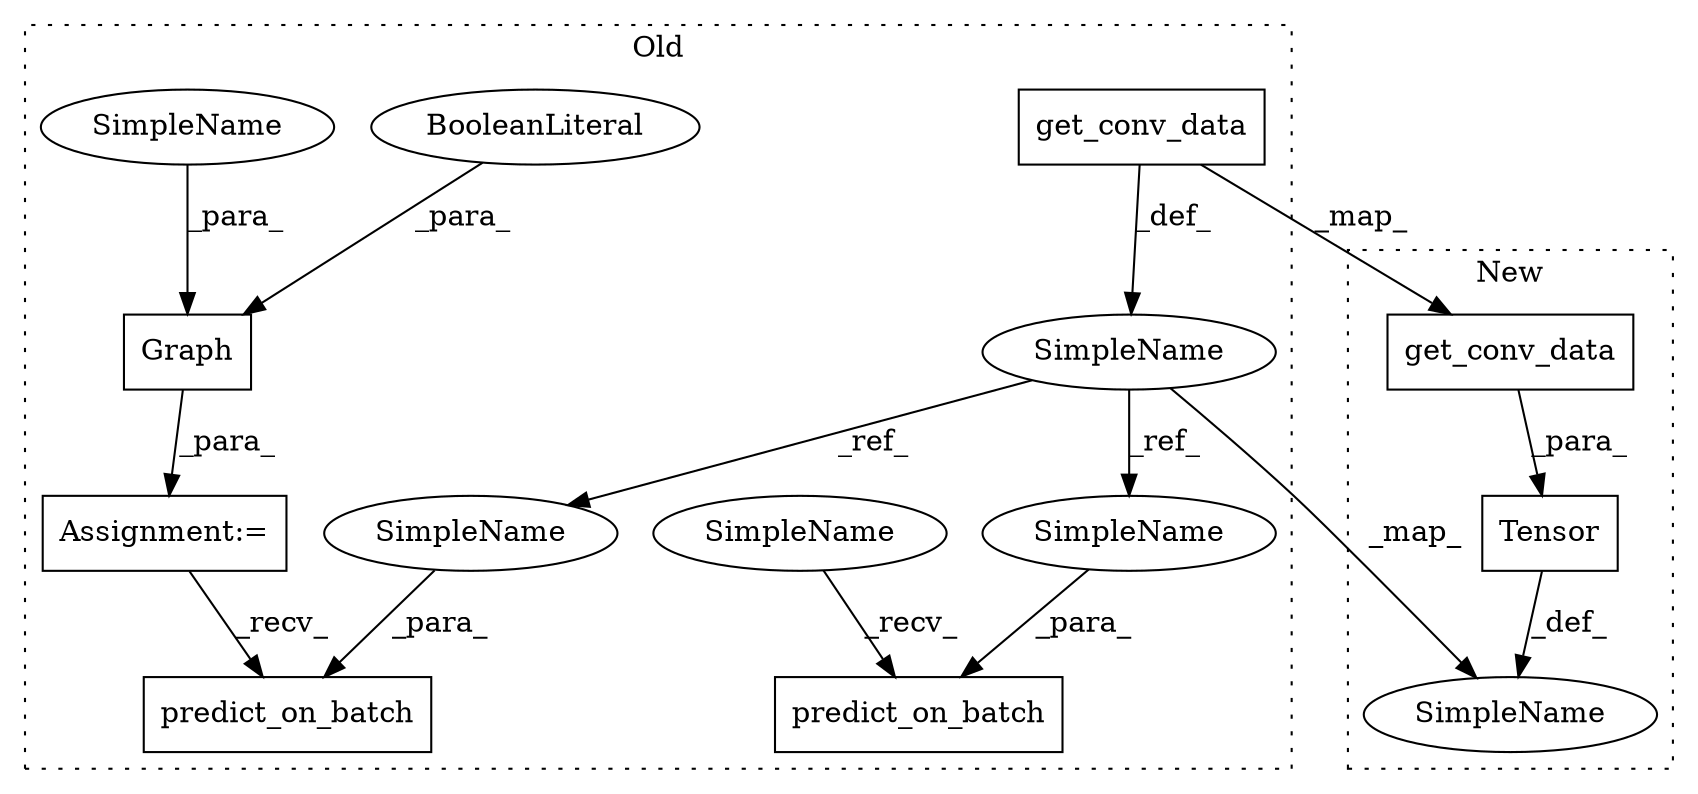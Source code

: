 digraph G {
subgraph cluster0 {
1 [label="get_conv_data" a="32" s="3265" l="15" shape="box"];
4 [label="predict_on_batch" a="32" s="3362,3389" l="17,1" shape="box"];
5 [label="Graph" a="32" s="3162,3178" l="6,1" shape="box"];
6 [label="BooleanLiteral" a="9" s="3174" l="4" shape="ellipse"];
7 [label="SimpleName" a="42" s="3254" l="10" shape="ellipse"];
9 [label="predict_on_batch" a="32" s="3300,3327" l="17,1" shape="box"];
10 [label="Assignment:=" a="7" s="3161" l="1" shape="box"];
11 [label="SimpleName" a="42" s="3379" l="10" shape="ellipse"];
12 [label="SimpleName" a="42" s="3317" l="10" shape="ellipse"];
13 [label="SimpleName" a="42" s="3168" l="5" shape="ellipse"];
14 [label="SimpleName" a="42" s="3294" l="5" shape="ellipse"];
label = "Old";
style="dotted";
}
subgraph cluster1 {
2 [label="get_conv_data" a="32" s="3411" l="15" shape="box"];
3 [label="Tensor" a="32" s="3404,3426" l="7,1" shape="box"];
8 [label="SimpleName" a="42" s="3387" l="10" shape="ellipse"];
label = "New";
style="dotted";
}
1 -> 7 [label="_def_"];
1 -> 2 [label="_map_"];
2 -> 3 [label="_para_"];
3 -> 8 [label="_def_"];
5 -> 10 [label="_para_"];
6 -> 5 [label="_para_"];
7 -> 8 [label="_map_"];
7 -> 12 [label="_ref_"];
7 -> 11 [label="_ref_"];
10 -> 4 [label="_recv_"];
11 -> 4 [label="_para_"];
12 -> 9 [label="_para_"];
13 -> 5 [label="_para_"];
14 -> 9 [label="_recv_"];
}